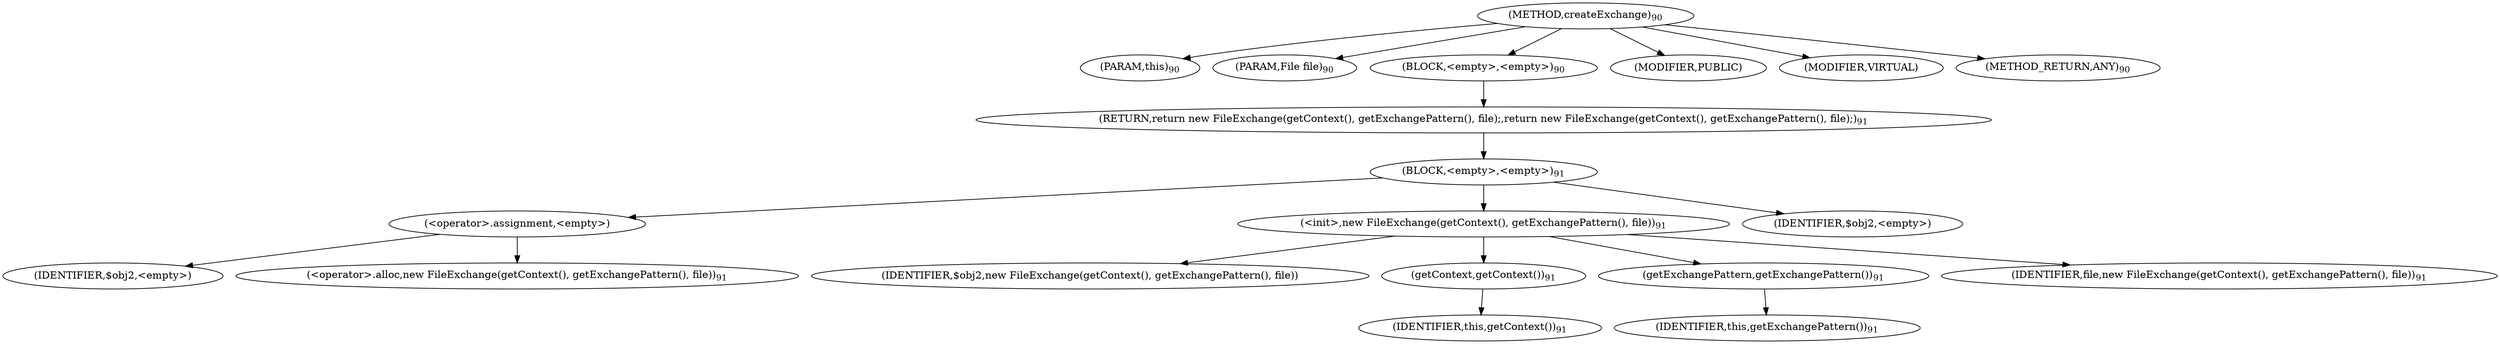 digraph "createExchange" {  
"199" [label = <(METHOD,createExchange)<SUB>90</SUB>> ]
"16" [label = <(PARAM,this)<SUB>90</SUB>> ]
"200" [label = <(PARAM,File file)<SUB>90</SUB>> ]
"201" [label = <(BLOCK,&lt;empty&gt;,&lt;empty&gt;)<SUB>90</SUB>> ]
"202" [label = <(RETURN,return new FileExchange(getContext(), getExchangePattern(), file);,return new FileExchange(getContext(), getExchangePattern(), file);)<SUB>91</SUB>> ]
"203" [label = <(BLOCK,&lt;empty&gt;,&lt;empty&gt;)<SUB>91</SUB>> ]
"204" [label = <(&lt;operator&gt;.assignment,&lt;empty&gt;)> ]
"205" [label = <(IDENTIFIER,$obj2,&lt;empty&gt;)> ]
"206" [label = <(&lt;operator&gt;.alloc,new FileExchange(getContext(), getExchangePattern(), file))<SUB>91</SUB>> ]
"207" [label = <(&lt;init&gt;,new FileExchange(getContext(), getExchangePattern(), file))<SUB>91</SUB>> ]
"208" [label = <(IDENTIFIER,$obj2,new FileExchange(getContext(), getExchangePattern(), file))> ]
"209" [label = <(getContext,getContext())<SUB>91</SUB>> ]
"15" [label = <(IDENTIFIER,this,getContext())<SUB>91</SUB>> ]
"210" [label = <(getExchangePattern,getExchangePattern())<SUB>91</SUB>> ]
"17" [label = <(IDENTIFIER,this,getExchangePattern())<SUB>91</SUB>> ]
"211" [label = <(IDENTIFIER,file,new FileExchange(getContext(), getExchangePattern(), file))<SUB>91</SUB>> ]
"212" [label = <(IDENTIFIER,$obj2,&lt;empty&gt;)> ]
"213" [label = <(MODIFIER,PUBLIC)> ]
"214" [label = <(MODIFIER,VIRTUAL)> ]
"215" [label = <(METHOD_RETURN,ANY)<SUB>90</SUB>> ]
  "199" -> "16" 
  "199" -> "200" 
  "199" -> "201" 
  "199" -> "213" 
  "199" -> "214" 
  "199" -> "215" 
  "201" -> "202" 
  "202" -> "203" 
  "203" -> "204" 
  "203" -> "207" 
  "203" -> "212" 
  "204" -> "205" 
  "204" -> "206" 
  "207" -> "208" 
  "207" -> "209" 
  "207" -> "210" 
  "207" -> "211" 
  "209" -> "15" 
  "210" -> "17" 
}
